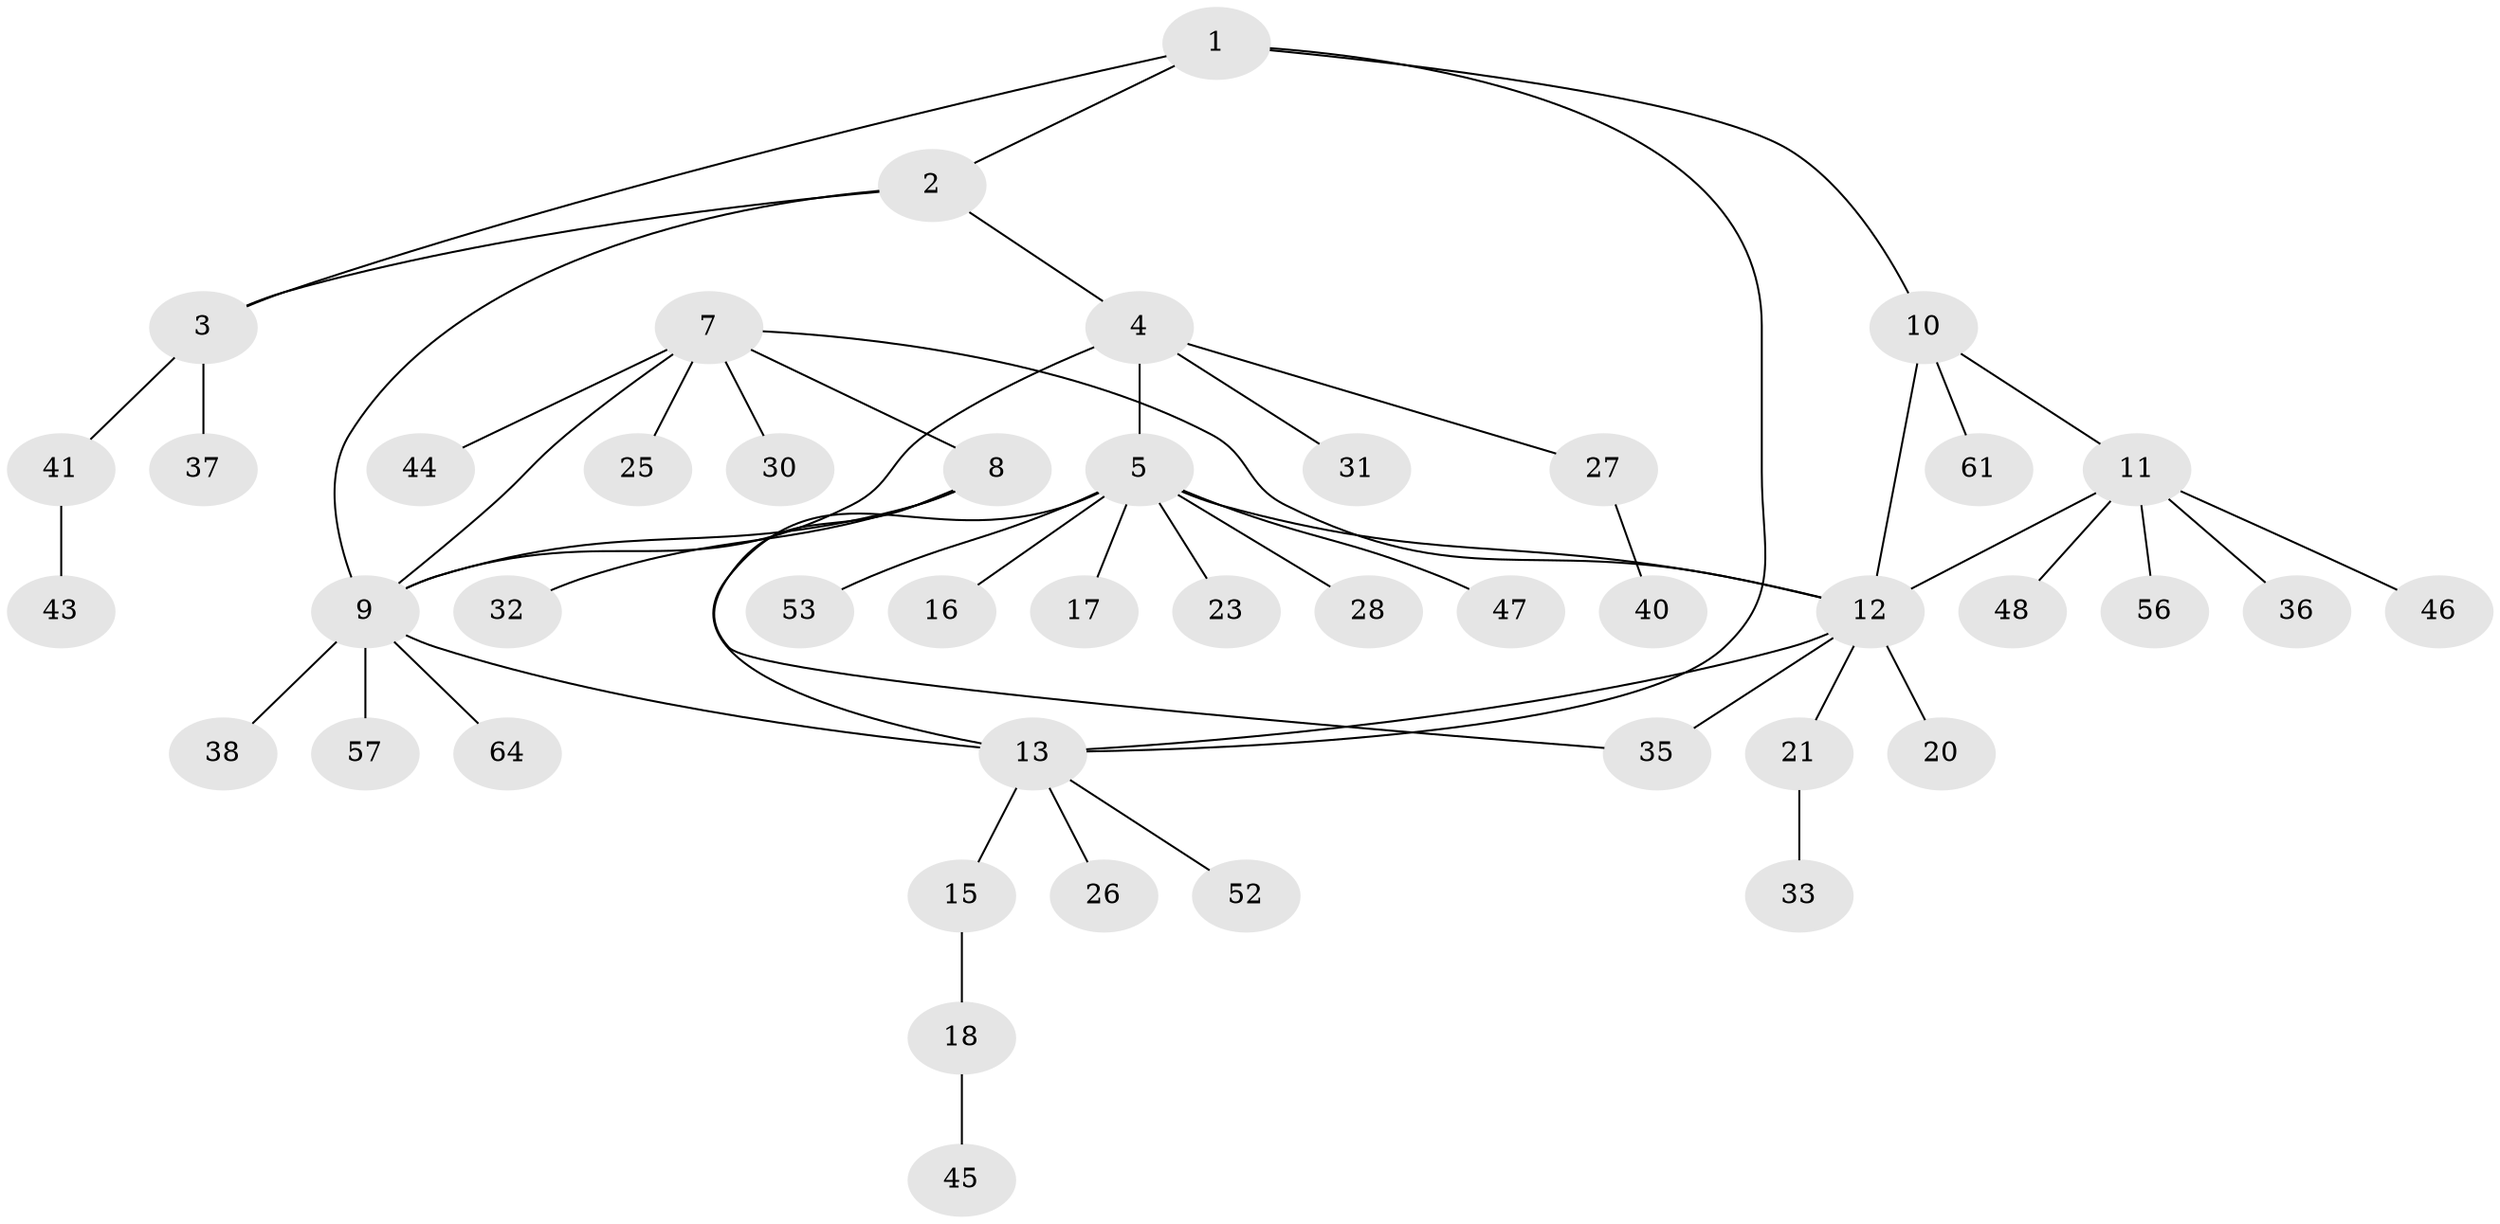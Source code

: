 // original degree distribution, {4: 0.1076923076923077, 7: 0.015384615384615385, 8: 0.03076923076923077, 6: 0.046153846153846156, 9: 0.015384615384615385, 12: 0.015384615384615385, 1: 0.6, 2: 0.15384615384615385, 3: 0.015384615384615385}
// Generated by graph-tools (version 1.1) at 2025/19/03/04/25 18:19:53]
// undirected, 45 vertices, 54 edges
graph export_dot {
graph [start="1"]
  node [color=gray90,style=filled];
  1;
  2;
  3;
  4 [super="+39"];
  5 [super="+6"];
  7;
  8;
  9 [super="+34"];
  10;
  11;
  12 [super="+51+50+42+24"];
  13 [super="+14+22"];
  15 [super="+29"];
  16;
  17;
  18;
  20;
  21;
  23;
  25 [super="+63"];
  26;
  27;
  28;
  30;
  31;
  32;
  33;
  35;
  36 [super="+58"];
  37 [super="+55"];
  38 [super="+60"];
  40;
  41;
  43;
  44;
  45;
  46;
  47;
  48;
  52;
  53;
  56;
  57;
  61;
  64;
  1 -- 2;
  1 -- 3;
  1 -- 10;
  1 -- 13;
  2 -- 3;
  2 -- 4;
  2 -- 9;
  3 -- 37;
  3 -- 41;
  4 -- 5 [weight=2];
  4 -- 9;
  4 -- 27;
  4 -- 31;
  5 -- 12;
  5 -- 13;
  5 -- 47;
  5 -- 16;
  5 -- 17;
  5 -- 53;
  5 -- 23;
  5 -- 28;
  7 -- 8;
  7 -- 9;
  7 -- 12;
  7 -- 25;
  7 -- 30;
  7 -- 44;
  8 -- 9;
  8 -- 32;
  8 -- 35;
  9 -- 13;
  9 -- 38;
  9 -- 57;
  9 -- 64;
  10 -- 11;
  10 -- 12;
  10 -- 61;
  11 -- 12;
  11 -- 36;
  11 -- 46;
  11 -- 48;
  11 -- 56;
  12 -- 20;
  12 -- 21;
  12 -- 35;
  12 -- 13;
  13 -- 15 [weight=2];
  13 -- 26;
  13 -- 52;
  15 -- 18;
  18 -- 45;
  21 -- 33;
  27 -- 40;
  41 -- 43;
}
